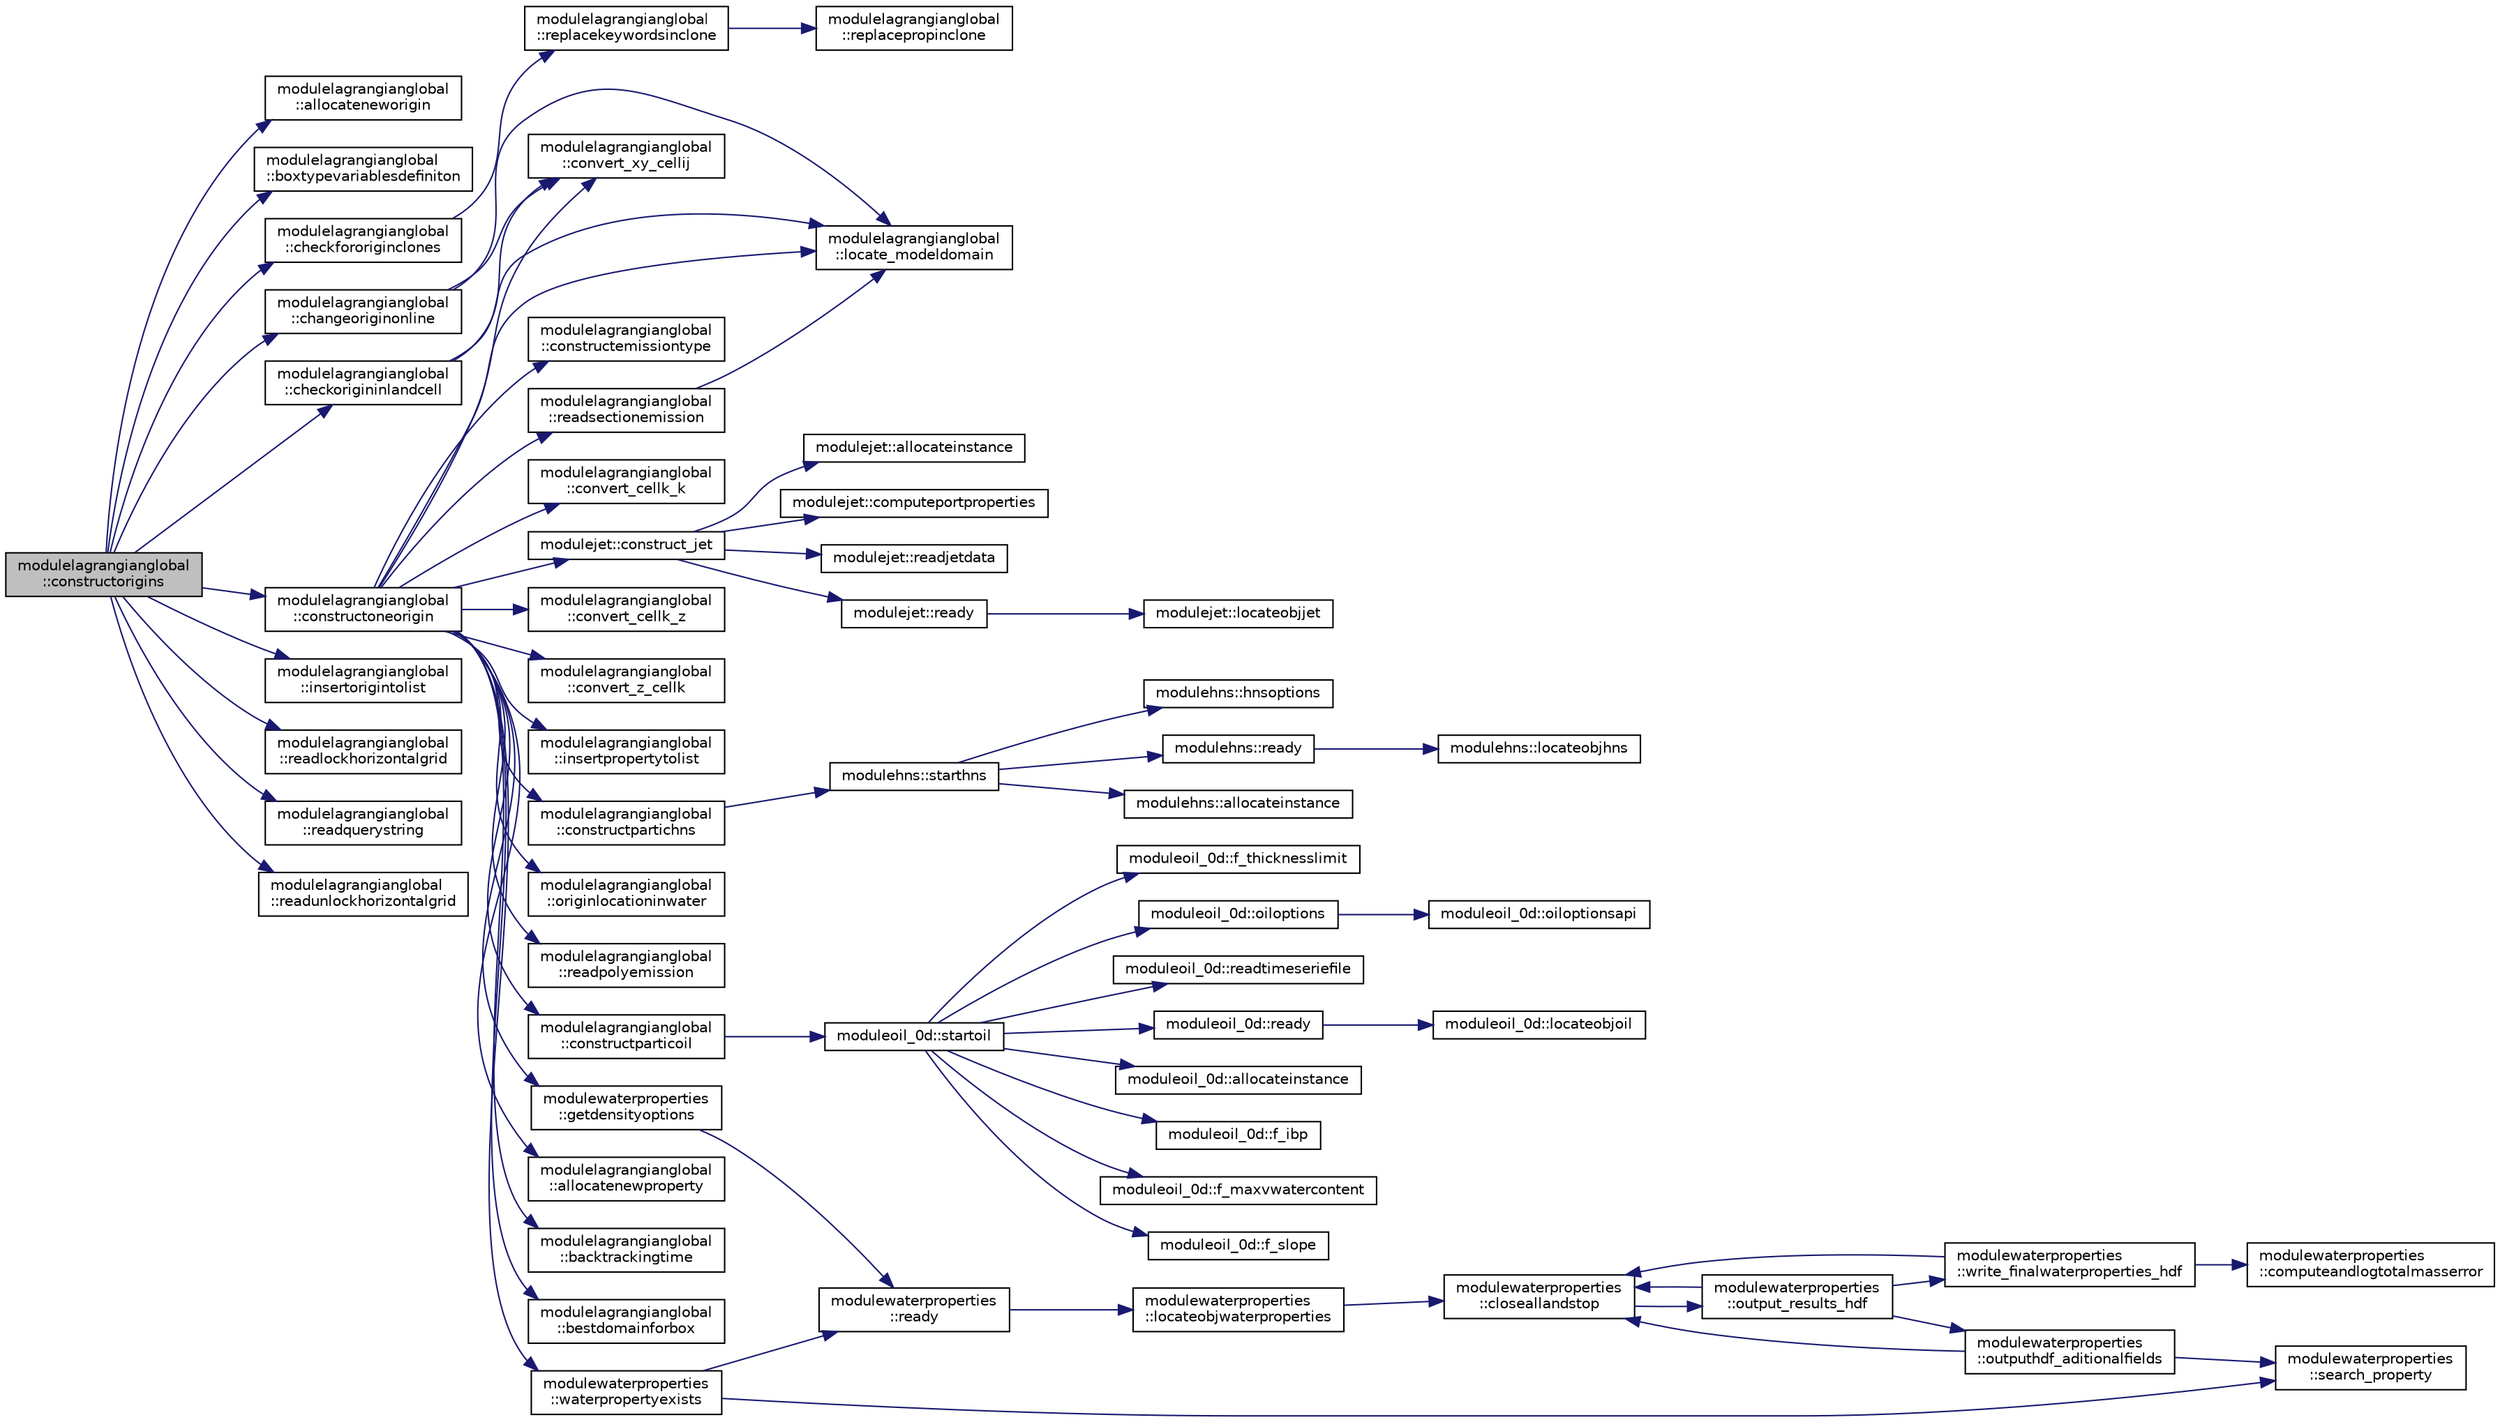 digraph "modulelagrangianglobal::constructorigins"
{
 // LATEX_PDF_SIZE
  edge [fontname="Helvetica",fontsize="10",labelfontname="Helvetica",labelfontsize="10"];
  node [fontname="Helvetica",fontsize="10",shape=record];
  rankdir="LR";
  Node1 [label="modulelagrangianglobal\l::constructorigins",height=0.2,width=0.4,color="black", fillcolor="grey75", style="filled", fontcolor="black",tooltip=" "];
  Node1 -> Node2 [color="midnightblue",fontsize="10",style="solid",fontname="Helvetica"];
  Node2 [label="modulelagrangianglobal\l::allocateneworigin",height=0.2,width=0.4,color="black", fillcolor="white", style="filled",URL="$namespacemodulelagrangianglobal.html#a537c7269309c583343ae41dfe244a2b0",tooltip=" "];
  Node1 -> Node3 [color="midnightblue",fontsize="10",style="solid",fontname="Helvetica"];
  Node3 [label="modulelagrangianglobal\l::boxtypevariablesdefiniton",height=0.2,width=0.4,color="black", fillcolor="white", style="filled",URL="$namespacemodulelagrangianglobal.html#af59eca67cb4a5c0dd0d805d6a08538ba",tooltip=" "];
  Node1 -> Node4 [color="midnightblue",fontsize="10",style="solid",fontname="Helvetica"];
  Node4 [label="modulelagrangianglobal\l::changeoriginonline",height=0.2,width=0.4,color="black", fillcolor="white", style="filled",URL="$namespacemodulelagrangianglobal.html#ac5eba799ef6e5891159d027cee26909c",tooltip=" "];
  Node4 -> Node5 [color="midnightblue",fontsize="10",style="solid",fontname="Helvetica"];
  Node5 [label="modulelagrangianglobal\l::convert_xy_cellij",height=0.2,width=0.4,color="black", fillcolor="white", style="filled",URL="$namespacemodulelagrangianglobal.html#a713100b692a8ced1a6b27a0a1baa4039",tooltip=" "];
  Node4 -> Node6 [color="midnightblue",fontsize="10",style="solid",fontname="Helvetica"];
  Node6 [label="modulelagrangianglobal\l::locate_modeldomain",height=0.2,width=0.4,color="black", fillcolor="white", style="filled",URL="$namespacemodulelagrangianglobal.html#a814ff42a8e2efd519388bc94964a3d13",tooltip=" "];
  Node1 -> Node7 [color="midnightblue",fontsize="10",style="solid",fontname="Helvetica"];
  Node7 [label="modulelagrangianglobal\l::checkfororiginclones",height=0.2,width=0.4,color="black", fillcolor="white", style="filled",URL="$namespacemodulelagrangianglobal.html#a3ffd33996e7947926b76916d8e614ab8",tooltip=" "];
  Node7 -> Node8 [color="midnightblue",fontsize="10",style="solid",fontname="Helvetica"];
  Node8 [label="modulelagrangianglobal\l::replacekeywordsinclone",height=0.2,width=0.4,color="black", fillcolor="white", style="filled",URL="$namespacemodulelagrangianglobal.html#a9d7ee93eda9bae199e15651c725e4c7c",tooltip=" "];
  Node8 -> Node9 [color="midnightblue",fontsize="10",style="solid",fontname="Helvetica"];
  Node9 [label="modulelagrangianglobal\l::replacepropinclone",height=0.2,width=0.4,color="black", fillcolor="white", style="filled",URL="$namespacemodulelagrangianglobal.html#a203dd84eb4a1c9f6704c8a3af740be1b",tooltip=" "];
  Node1 -> Node10 [color="midnightblue",fontsize="10",style="solid",fontname="Helvetica"];
  Node10 [label="modulelagrangianglobal\l::checkorigininlandcell",height=0.2,width=0.4,color="black", fillcolor="white", style="filled",URL="$namespacemodulelagrangianglobal.html#a356193ac68adebe4d96ff99a2bb2ba2d",tooltip=" "];
  Node10 -> Node5 [color="midnightblue",fontsize="10",style="solid",fontname="Helvetica"];
  Node10 -> Node6 [color="midnightblue",fontsize="10",style="solid",fontname="Helvetica"];
  Node1 -> Node11 [color="midnightblue",fontsize="10",style="solid",fontname="Helvetica"];
  Node11 [label="modulelagrangianglobal\l::constructoneorigin",height=0.2,width=0.4,color="black", fillcolor="white", style="filled",URL="$namespacemodulelagrangianglobal.html#a13e19af68aa547fbcd1d97158976b7ef",tooltip=" "];
  Node11 -> Node12 [color="midnightblue",fontsize="10",style="solid",fontname="Helvetica"];
  Node12 [label="modulelagrangianglobal\l::allocatenewproperty",height=0.2,width=0.4,color="black", fillcolor="white", style="filled",URL="$namespacemodulelagrangianglobal.html#aa537bff97afb419645e62f2b096b2e56",tooltip=" "];
  Node11 -> Node13 [color="midnightblue",fontsize="10",style="solid",fontname="Helvetica"];
  Node13 [label="modulelagrangianglobal\l::backtrackingtime",height=0.2,width=0.4,color="black", fillcolor="white", style="filled",URL="$namespacemodulelagrangianglobal.html#a7d7f80cb43ff581f91a9eb852be3be85",tooltip=" "];
  Node11 -> Node14 [color="midnightblue",fontsize="10",style="solid",fontname="Helvetica"];
  Node14 [label="modulelagrangianglobal\l::bestdomainforbox",height=0.2,width=0.4,color="black", fillcolor="white", style="filled",URL="$namespacemodulelagrangianglobal.html#a88f19e8e5a4b9ce0cfe45715a5e96dbc",tooltip=" "];
  Node11 -> Node15 [color="midnightblue",fontsize="10",style="solid",fontname="Helvetica"];
  Node15 [label="modulejet::construct_jet",height=0.2,width=0.4,color="black", fillcolor="white", style="filled",URL="$namespacemodulejet.html#a62e934340e7802fddd09c6c14676471d",tooltip=" "];
  Node15 -> Node16 [color="midnightblue",fontsize="10",style="solid",fontname="Helvetica"];
  Node16 [label="modulejet::allocateinstance",height=0.2,width=0.4,color="black", fillcolor="white", style="filled",URL="$namespacemodulejet.html#af21d1a641f05197da226314abaeccf5e",tooltip=" "];
  Node15 -> Node17 [color="midnightblue",fontsize="10",style="solid",fontname="Helvetica"];
  Node17 [label="modulejet::computeportproperties",height=0.2,width=0.4,color="black", fillcolor="white", style="filled",URL="$namespacemodulejet.html#a6a2424bc396ad0eed996ed0d75430e3b",tooltip=" "];
  Node15 -> Node18 [color="midnightblue",fontsize="10",style="solid",fontname="Helvetica"];
  Node18 [label="modulejet::readjetdata",height=0.2,width=0.4,color="black", fillcolor="white", style="filled",URL="$namespacemodulejet.html#ad99b3da948112f106201831bbaaa074f",tooltip=" "];
  Node15 -> Node19 [color="midnightblue",fontsize="10",style="solid",fontname="Helvetica"];
  Node19 [label="modulejet::ready",height=0.2,width=0.4,color="black", fillcolor="white", style="filled",URL="$namespacemodulejet.html#a08cf17884b67eb6e393c3f7553f6398f",tooltip=" "];
  Node19 -> Node20 [color="midnightblue",fontsize="10",style="solid",fontname="Helvetica"];
  Node20 [label="modulejet::locateobjjet",height=0.2,width=0.4,color="black", fillcolor="white", style="filled",URL="$namespacemodulejet.html#a0b2668a76b18f69741deda8796740f8f",tooltip=" "];
  Node11 -> Node21 [color="midnightblue",fontsize="10",style="solid",fontname="Helvetica"];
  Node21 [label="modulelagrangianglobal\l::constructemissiontype",height=0.2,width=0.4,color="black", fillcolor="white", style="filled",URL="$namespacemodulelagrangianglobal.html#a33d8b80b431bb224984d6f64b001cd6a",tooltip=" "];
  Node11 -> Node22 [color="midnightblue",fontsize="10",style="solid",fontname="Helvetica"];
  Node22 [label="modulelagrangianglobal\l::constructpartichns",height=0.2,width=0.4,color="black", fillcolor="white", style="filled",URL="$namespacemodulelagrangianglobal.html#ab6e9439dc837db2093ed5e4108e57726",tooltip=" "];
  Node22 -> Node23 [color="midnightblue",fontsize="10",style="solid",fontname="Helvetica"];
  Node23 [label="modulehns::starthns",height=0.2,width=0.4,color="black", fillcolor="white", style="filled",URL="$namespacemodulehns.html#a65e1246a501100818d485a4f330fa1d7",tooltip=" "];
  Node23 -> Node24 [color="midnightblue",fontsize="10",style="solid",fontname="Helvetica"];
  Node24 [label="modulehns::allocateinstance",height=0.2,width=0.4,color="black", fillcolor="white", style="filled",URL="$namespacemodulehns.html#a1ecdd29807e20a3d2a3ad0b9fc798f51",tooltip=" "];
  Node23 -> Node25 [color="midnightblue",fontsize="10",style="solid",fontname="Helvetica"];
  Node25 [label="modulehns::hnsoptions",height=0.2,width=0.4,color="black", fillcolor="white", style="filled",URL="$namespacemodulehns.html#a71301e39dc6614233febb77b7cd18194",tooltip=" "];
  Node23 -> Node26 [color="midnightblue",fontsize="10",style="solid",fontname="Helvetica"];
  Node26 [label="modulehns::ready",height=0.2,width=0.4,color="black", fillcolor="white", style="filled",URL="$namespacemodulehns.html#a1b4bda03d346568b51278fca35b05366",tooltip=" "];
  Node26 -> Node27 [color="midnightblue",fontsize="10",style="solid",fontname="Helvetica"];
  Node27 [label="modulehns::locateobjhns",height=0.2,width=0.4,color="black", fillcolor="white", style="filled",URL="$namespacemodulehns.html#aff869b6b5dffbe4b2d00b777a1c0455d",tooltip=" "];
  Node11 -> Node28 [color="midnightblue",fontsize="10",style="solid",fontname="Helvetica"];
  Node28 [label="modulelagrangianglobal\l::constructparticoil",height=0.2,width=0.4,color="black", fillcolor="white", style="filled",URL="$namespacemodulelagrangianglobal.html#a070a6d8670eb489aaa0ce90aba70b1cc",tooltip=" "];
  Node28 -> Node29 [color="midnightblue",fontsize="10",style="solid",fontname="Helvetica"];
  Node29 [label="moduleoil_0d::startoil",height=0.2,width=0.4,color="black", fillcolor="white", style="filled",URL="$namespacemoduleoil__0d.html#a7a8a1d1d956230a40fa8f10e664138e3",tooltip=" "];
  Node29 -> Node30 [color="midnightblue",fontsize="10",style="solid",fontname="Helvetica"];
  Node30 [label="moduleoil_0d::allocateinstance",height=0.2,width=0.4,color="black", fillcolor="white", style="filled",URL="$namespacemoduleoil__0d.html#a90135088740373e7de26e5316c979963",tooltip=" "];
  Node29 -> Node31 [color="midnightblue",fontsize="10",style="solid",fontname="Helvetica"];
  Node31 [label="moduleoil_0d::f_ibp",height=0.2,width=0.4,color="black", fillcolor="white", style="filled",URL="$namespacemoduleoil__0d.html#ab82b97aa427e0d7e1bbc78682343551e",tooltip=" "];
  Node29 -> Node32 [color="midnightblue",fontsize="10",style="solid",fontname="Helvetica"];
  Node32 [label="moduleoil_0d::f_maxvwatercontent",height=0.2,width=0.4,color="black", fillcolor="white", style="filled",URL="$namespacemoduleoil__0d.html#acf1e57739fa15b9c76feeec263af3ff1",tooltip=" "];
  Node29 -> Node33 [color="midnightblue",fontsize="10",style="solid",fontname="Helvetica"];
  Node33 [label="moduleoil_0d::f_slope",height=0.2,width=0.4,color="black", fillcolor="white", style="filled",URL="$namespacemoduleoil__0d.html#ae99633ccabb196155d1a32fafef217b3",tooltip=" "];
  Node29 -> Node34 [color="midnightblue",fontsize="10",style="solid",fontname="Helvetica"];
  Node34 [label="moduleoil_0d::f_thicknesslimit",height=0.2,width=0.4,color="black", fillcolor="white", style="filled",URL="$namespacemoduleoil__0d.html#afe23376b4667259aea9a6e2163036417",tooltip=" "];
  Node29 -> Node35 [color="midnightblue",fontsize="10",style="solid",fontname="Helvetica"];
  Node35 [label="moduleoil_0d::oiloptions",height=0.2,width=0.4,color="black", fillcolor="white", style="filled",URL="$namespacemoduleoil__0d.html#ae91c560ecac70b4b9f3ba4ca7f14edbe",tooltip=" "];
  Node35 -> Node36 [color="midnightblue",fontsize="10",style="solid",fontname="Helvetica"];
  Node36 [label="moduleoil_0d::oiloptionsapi",height=0.2,width=0.4,color="black", fillcolor="white", style="filled",URL="$namespacemoduleoil__0d.html#aee1786140ad8f5a32f57df0b719d830b",tooltip=" "];
  Node29 -> Node37 [color="midnightblue",fontsize="10",style="solid",fontname="Helvetica"];
  Node37 [label="moduleoil_0d::readtimeseriefile",height=0.2,width=0.4,color="black", fillcolor="white", style="filled",URL="$namespacemoduleoil__0d.html#a3c2fbab1e96896178c05bcf889f853fc",tooltip=" "];
  Node29 -> Node38 [color="midnightblue",fontsize="10",style="solid",fontname="Helvetica"];
  Node38 [label="moduleoil_0d::ready",height=0.2,width=0.4,color="black", fillcolor="white", style="filled",URL="$namespacemoduleoil__0d.html#a5cfb3f6c158c2f89ed12f50f11b66786",tooltip=" "];
  Node38 -> Node39 [color="midnightblue",fontsize="10",style="solid",fontname="Helvetica"];
  Node39 [label="moduleoil_0d::locateobjoil",height=0.2,width=0.4,color="black", fillcolor="white", style="filled",URL="$namespacemoduleoil__0d.html#a9c7229be13ce2cc83e0f461b6355f4fa",tooltip=" "];
  Node11 -> Node40 [color="midnightblue",fontsize="10",style="solid",fontname="Helvetica"];
  Node40 [label="modulelagrangianglobal\l::convert_cellk_k",height=0.2,width=0.4,color="black", fillcolor="white", style="filled",URL="$namespacemodulelagrangianglobal.html#a75785d33db5dded34e1de495fe447eac",tooltip=" "];
  Node11 -> Node41 [color="midnightblue",fontsize="10",style="solid",fontname="Helvetica"];
  Node41 [label="modulelagrangianglobal\l::convert_cellk_z",height=0.2,width=0.4,color="black", fillcolor="white", style="filled",URL="$namespacemodulelagrangianglobal.html#ab7f2f6590a59e52fd0c30cdc7445acee",tooltip=" "];
  Node11 -> Node5 [color="midnightblue",fontsize="10",style="solid",fontname="Helvetica"];
  Node11 -> Node42 [color="midnightblue",fontsize="10",style="solid",fontname="Helvetica"];
  Node42 [label="modulelagrangianglobal\l::convert_z_cellk",height=0.2,width=0.4,color="black", fillcolor="white", style="filled",URL="$namespacemodulelagrangianglobal.html#a619a331b54dcc8d330ab6dd05b4eae56",tooltip=" "];
  Node11 -> Node43 [color="midnightblue",fontsize="10",style="solid",fontname="Helvetica"];
  Node43 [label="modulewaterproperties\l::getdensityoptions",height=0.2,width=0.4,color="black", fillcolor="white", style="filled",URL="$namespacemodulewaterproperties.html#ac9026fc793014229d0d9bed57148db6a",tooltip=" "];
  Node43 -> Node44 [color="midnightblue",fontsize="10",style="solid",fontname="Helvetica"];
  Node44 [label="modulewaterproperties\l::ready",height=0.2,width=0.4,color="black", fillcolor="white", style="filled",URL="$namespacemodulewaterproperties.html#ad54774dedce486739249cb10b4de21e2",tooltip=" "];
  Node44 -> Node45 [color="midnightblue",fontsize="10",style="solid",fontname="Helvetica"];
  Node45 [label="modulewaterproperties\l::locateobjwaterproperties",height=0.2,width=0.4,color="black", fillcolor="white", style="filled",URL="$namespacemodulewaterproperties.html#ae4516d6c7f3687b0293515314b0ade90",tooltip=" "];
  Node45 -> Node46 [color="midnightblue",fontsize="10",style="solid",fontname="Helvetica"];
  Node46 [label="modulewaterproperties\l::closeallandstop",height=0.2,width=0.4,color="black", fillcolor="white", style="filled",URL="$namespacemodulewaterproperties.html#a5bb74dfe4637836633ca6817a4a72758",tooltip=" "];
  Node46 -> Node47 [color="midnightblue",fontsize="10",style="solid",fontname="Helvetica"];
  Node47 [label="modulewaterproperties\l::output_results_hdf",height=0.2,width=0.4,color="black", fillcolor="white", style="filled",URL="$namespacemodulewaterproperties.html#a78143a2ee73e78a6441a03852a7b9f9a",tooltip=" "];
  Node47 -> Node46 [color="midnightblue",fontsize="10",style="solid",fontname="Helvetica"];
  Node47 -> Node48 [color="midnightblue",fontsize="10",style="solid",fontname="Helvetica"];
  Node48 [label="modulewaterproperties\l::outputhdf_aditionalfields",height=0.2,width=0.4,color="black", fillcolor="white", style="filled",URL="$namespacemodulewaterproperties.html#a0e590dc368b505cd9ea918d724d3eee3",tooltip=" "];
  Node48 -> Node46 [color="midnightblue",fontsize="10",style="solid",fontname="Helvetica"];
  Node48 -> Node49 [color="midnightblue",fontsize="10",style="solid",fontname="Helvetica"];
  Node49 [label="modulewaterproperties\l::search_property",height=0.2,width=0.4,color="black", fillcolor="white", style="filled",URL="$namespacemodulewaterproperties.html#ae6b7d758da27fb15faee52b3ed14029d",tooltip=" "];
  Node47 -> Node50 [color="midnightblue",fontsize="10",style="solid",fontname="Helvetica"];
  Node50 [label="modulewaterproperties\l::write_finalwaterproperties_hdf",height=0.2,width=0.4,color="black", fillcolor="white", style="filled",URL="$namespacemodulewaterproperties.html#a2893cea8ca427b1290aeb65593659aa0",tooltip=" "];
  Node50 -> Node46 [color="midnightblue",fontsize="10",style="solid",fontname="Helvetica"];
  Node50 -> Node51 [color="midnightblue",fontsize="10",style="solid",fontname="Helvetica"];
  Node51 [label="modulewaterproperties\l::computeandlogtotalmasserror",height=0.2,width=0.4,color="black", fillcolor="white", style="filled",URL="$namespacemodulewaterproperties.html#af1b9165b0e72747e4478868c7e5eff00",tooltip=" "];
  Node11 -> Node52 [color="midnightblue",fontsize="10",style="solid",fontname="Helvetica"];
  Node52 [label="modulelagrangianglobal\l::insertpropertytolist",height=0.2,width=0.4,color="black", fillcolor="white", style="filled",URL="$namespacemodulelagrangianglobal.html#ad71ed77715b3249cc24c592dfcca2fc8",tooltip=" "];
  Node11 -> Node6 [color="midnightblue",fontsize="10",style="solid",fontname="Helvetica"];
  Node11 -> Node53 [color="midnightblue",fontsize="10",style="solid",fontname="Helvetica"];
  Node53 [label="modulelagrangianglobal\l::originlocationinwater",height=0.2,width=0.4,color="black", fillcolor="white", style="filled",URL="$namespacemodulelagrangianglobal.html#a30ffc99c4d1df3eba66898b8f54fd8e8",tooltip=" "];
  Node11 -> Node54 [color="midnightblue",fontsize="10",style="solid",fontname="Helvetica"];
  Node54 [label="modulelagrangianglobal\l::readpolyemission",height=0.2,width=0.4,color="black", fillcolor="white", style="filled",URL="$namespacemodulelagrangianglobal.html#ab1cbc2a8591a40f048aa2973420f02b7",tooltip=" "];
  Node11 -> Node55 [color="midnightblue",fontsize="10",style="solid",fontname="Helvetica"];
  Node55 [label="modulelagrangianglobal\l::readsectionemission",height=0.2,width=0.4,color="black", fillcolor="white", style="filled",URL="$namespacemodulelagrangianglobal.html#aefea0972cf22951ed5d470a0478b0c3b",tooltip=" "];
  Node55 -> Node6 [color="midnightblue",fontsize="10",style="solid",fontname="Helvetica"];
  Node11 -> Node56 [color="midnightblue",fontsize="10",style="solid",fontname="Helvetica"];
  Node56 [label="modulewaterproperties\l::waterpropertyexists",height=0.2,width=0.4,color="black", fillcolor="white", style="filled",URL="$namespacemodulewaterproperties.html#a2c7278a1e0767b9b9c5419a5b34299f5",tooltip=" "];
  Node56 -> Node44 [color="midnightblue",fontsize="10",style="solid",fontname="Helvetica"];
  Node56 -> Node49 [color="midnightblue",fontsize="10",style="solid",fontname="Helvetica"];
  Node1 -> Node57 [color="midnightblue",fontsize="10",style="solid",fontname="Helvetica"];
  Node57 [label="modulelagrangianglobal\l::insertorigintolist",height=0.2,width=0.4,color="black", fillcolor="white", style="filled",URL="$namespacemodulelagrangianglobal.html#ab902fc69902a11b86ed8b0b64ece38d9",tooltip=" "];
  Node1 -> Node58 [color="midnightblue",fontsize="10",style="solid",fontname="Helvetica"];
  Node58 [label="modulelagrangianglobal\l::readlockhorizontalgrid",height=0.2,width=0.4,color="black", fillcolor="white", style="filled",URL="$namespacemodulelagrangianglobal.html#adc70a932c70ec9be9f9ebdfe0fe60e08",tooltip=" "];
  Node1 -> Node59 [color="midnightblue",fontsize="10",style="solid",fontname="Helvetica"];
  Node59 [label="modulelagrangianglobal\l::readquerystring",height=0.2,width=0.4,color="black", fillcolor="white", style="filled",URL="$namespacemodulelagrangianglobal.html#abfdcea7a4323d6b93cc8c43b343ec0b3",tooltip=" "];
  Node1 -> Node60 [color="midnightblue",fontsize="10",style="solid",fontname="Helvetica"];
  Node60 [label="modulelagrangianglobal\l::readunlockhorizontalgrid",height=0.2,width=0.4,color="black", fillcolor="white", style="filled",URL="$namespacemodulelagrangianglobal.html#a4240be74d2a3261aba8c239da33b8efe",tooltip=" "];
}

